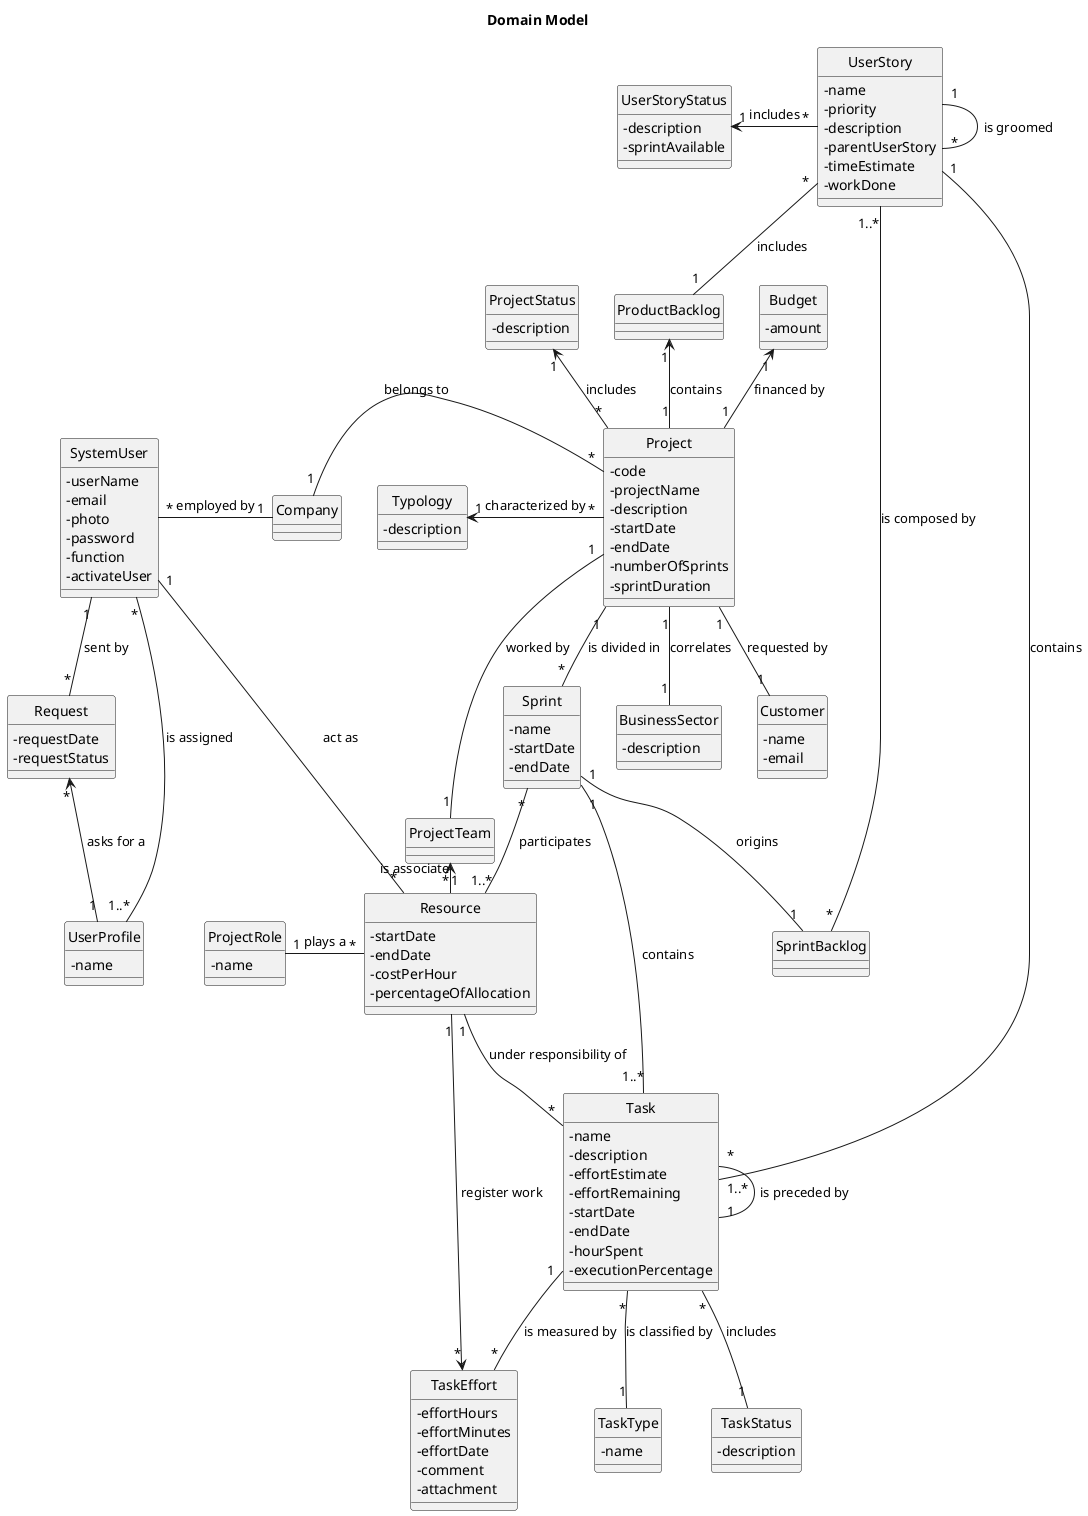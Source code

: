 @startuml
'https://plantuml.com/class-diagram

skinparam classAttributeIconSize 0
hide circle

title Domain Model

class Project{
- code
- projectName
- description
- startDate
- endDate
- numberOfSprints
- sprintDuration
}

class Typology{
- description
}

class ProductBacklog{
}

class SprintBacklog{
}

class Sprint{
- name
- startDate
- endDate
}

class TaskEffort{
- effortHours
- effortMinutes
- effortDate
- comment
- attachment
}

class Task{
- name
- description
- effortEstimate
- effortRemaining
- startDate
- endDate
- hourSpent
- executionPercentage
}

class TaskStatus{
- description
}

class TaskType{
- name
}

class UserStoryStatus{
- description
- sprintAvailable
}

class UserStory{
- name
- priority
- description
- parentUserStory
- timeEstimate
- workDone
}

class BusinessSector{
- description
}

class Budget{
- amount
}

class ProjectStatus{
- description
}

class Customer{
- name
- email
}

class Company{
}

class Resource{
- startDate
- endDate
- costPerHour
- percentageOfAllocation
}

class ProjectRole{
- name
}

class UserProfile{
- name
}

class Request{
- requestDate
- requestStatus
}

class SystemUser{
- userName
- email
- photo
- password
- function
- activateUser
}

class ProjectTeam{
}


SystemUser "1" -- "*" Request: sent by
SystemUser "1" -- "*" Resource: act as
Company "1" -left- "*" SystemUser: employed by
UserProfile "1..*" -- "*" SystemUser: is assigned
Request "*" <-- "1" UserProfile: asks for a
Resource "1..*" -up- "*" Sprint: participates
Resource "1" -down- "*" Task: under responsibility of
Resource "*" -left- "1" ProjectRole: plays a
Resource "*" -left-> "1" ProjectTeam: is associate
Resource "1" --> "*" TaskEffort: register work
SprintBacklog "1" -up- "1" Sprint: origins
Task "1..*" -up- "1" Sprint: contains
Task "*" -- "1" TaskStatus: includes
Task "*" -- "1" TaskType: is classified by
Task "1" -- "*" TaskEffort: is measured by
Task "1..*" -up- "1" UserStory: contains
Task "1" -left- "*" Task: is preceded by
UserStoryStatus "1" <-right- "*" UserStory: includes
UserStory "1" -- "*" UserStory: is groomed
UserStory "*" -- "1" ProductBacklog: includes
UserStory "1..*" -right- "*" SprintBacklog: is composed by
ProductBacklog "1" <-- "1" Project: contains
Project "1" -- "*" Sprint: is divided in
Budget "1" <-- "1" Project: financed by
Project "*" -up-> "1" ProjectStatus: includes
Project "1" -- "1" Customer: requested by
Project "*" -left- "1" Company: belongs to
Project "1" -- "1" ProjectTeam: worked by
Project "1" -- "1" BusinessSector: correlates
Typology "1" <-right- "*" Project: characterized by
@enduml



